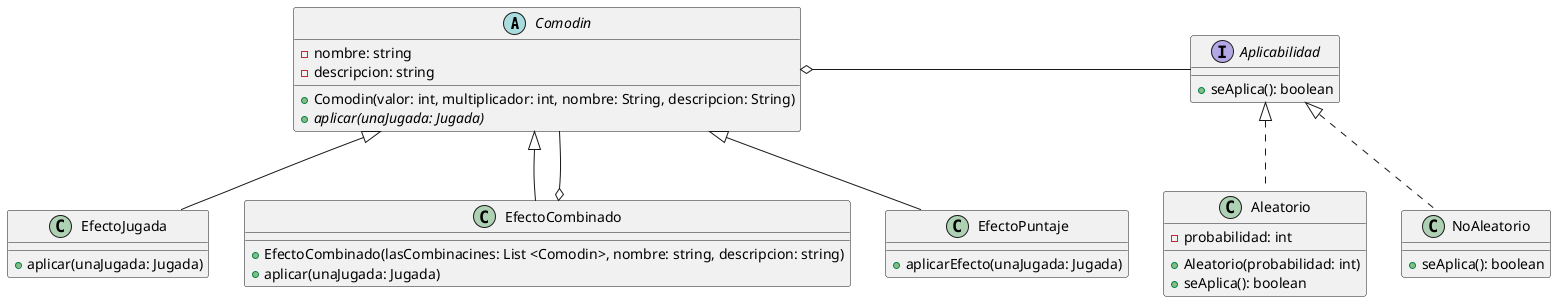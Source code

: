 @startuml
'https://plantuml.com/class-diagram

abstract class Comodin {
    - nombre: string
    - descripcion: string

    + Comodin(valor: int, multiplicador: int, nombre: String, descripcion: String)
    + {abstract}aplicar(unaJugada: Jugada)
}

class EfectoJugada {
    + aplicar(unaJugada: Jugada)
}

interface Aplicabilidad {
    + seAplica(): boolean
}

class Aleatorio {
    - probabilidad: int
    + Aleatorio(probabilidad: int)
    + seAplica(): boolean
}

class NoAleatorio {
    + seAplica(): boolean
}

class EfectoCombinado{
    + EfectoCombinado(lasCombinacines: List <Comodin>, nombre: string, descripcion: string)
    + aplicar(unaJugada: Jugada)
}
class EfectoPuntaje{
    + aplicarEfecto(unaJugada: Jugada)
}

EfectoJugada -up-|> Comodin
EfectoCombinado -up-|> Comodin
EfectoCombinado o-- Comodin
EfectoPuntaje -up-|> Comodin
Comodin o-right- Aplicabilidad
Aplicabilidad <|.down. Aleatorio
Aplicabilidad <|.down. NoAleatorio

@enduml